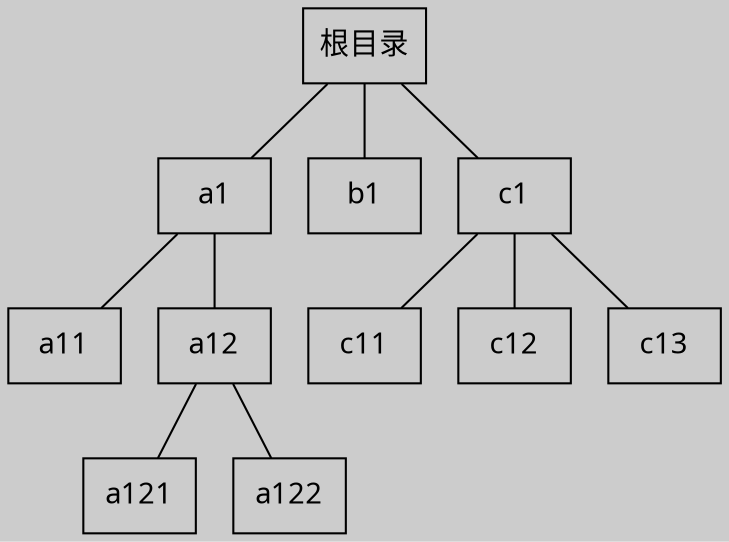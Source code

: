 graph G {
	bgcolor = "#cccccc"
	node [shape="box",fontname="sans"]
	根目录 -- { a1 b1 c1 }
	a1 -- { a11 a12 }
	a12 -- { a121 a122 }
	c1 -- { c11 c12 c13 }
}
